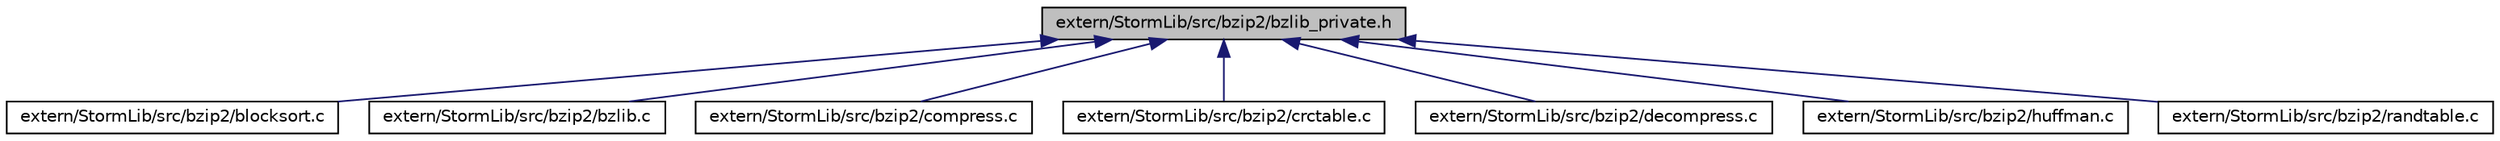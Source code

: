 digraph G
{
  edge [fontname="Helvetica",fontsize="10",labelfontname="Helvetica",labelfontsize="10"];
  node [fontname="Helvetica",fontsize="10",shape=record];
  Node1 [label="extern/StormLib/src/bzip2/bzlib_private.h",height=0.2,width=0.4,color="black", fillcolor="grey75", style="filled" fontcolor="black"];
  Node1 -> Node2 [dir="back",color="midnightblue",fontsize="10",style="solid",fontname="Helvetica"];
  Node2 [label="extern/StormLib/src/bzip2/blocksort.c",height=0.2,width=0.4,color="black", fillcolor="white", style="filled",URL="$blocksort_8c.html"];
  Node1 -> Node3 [dir="back",color="midnightblue",fontsize="10",style="solid",fontname="Helvetica"];
  Node3 [label="extern/StormLib/src/bzip2/bzlib.c",height=0.2,width=0.4,color="black", fillcolor="white", style="filled",URL="$bzlib_8c.html"];
  Node1 -> Node4 [dir="back",color="midnightblue",fontsize="10",style="solid",fontname="Helvetica"];
  Node4 [label="extern/StormLib/src/bzip2/compress.c",height=0.2,width=0.4,color="black", fillcolor="white", style="filled",URL="$bzip2_2compress_8c.html"];
  Node1 -> Node5 [dir="back",color="midnightblue",fontsize="10",style="solid",fontname="Helvetica"];
  Node5 [label="extern/StormLib/src/bzip2/crctable.c",height=0.2,width=0.4,color="black", fillcolor="white", style="filled",URL="$crctable_8c.html"];
  Node1 -> Node6 [dir="back",color="midnightblue",fontsize="10",style="solid",fontname="Helvetica"];
  Node6 [label="extern/StormLib/src/bzip2/decompress.c",height=0.2,width=0.4,color="black", fillcolor="white", style="filled",URL="$decompress_8c.html"];
  Node1 -> Node7 [dir="back",color="midnightblue",fontsize="10",style="solid",fontname="Helvetica"];
  Node7 [label="extern/StormLib/src/bzip2/huffman.c",height=0.2,width=0.4,color="black", fillcolor="white", style="filled",URL="$huffman_8c.html"];
  Node1 -> Node8 [dir="back",color="midnightblue",fontsize="10",style="solid",fontname="Helvetica"];
  Node8 [label="extern/StormLib/src/bzip2/randtable.c",height=0.2,width=0.4,color="black", fillcolor="white", style="filled",URL="$randtable_8c.html"];
}

